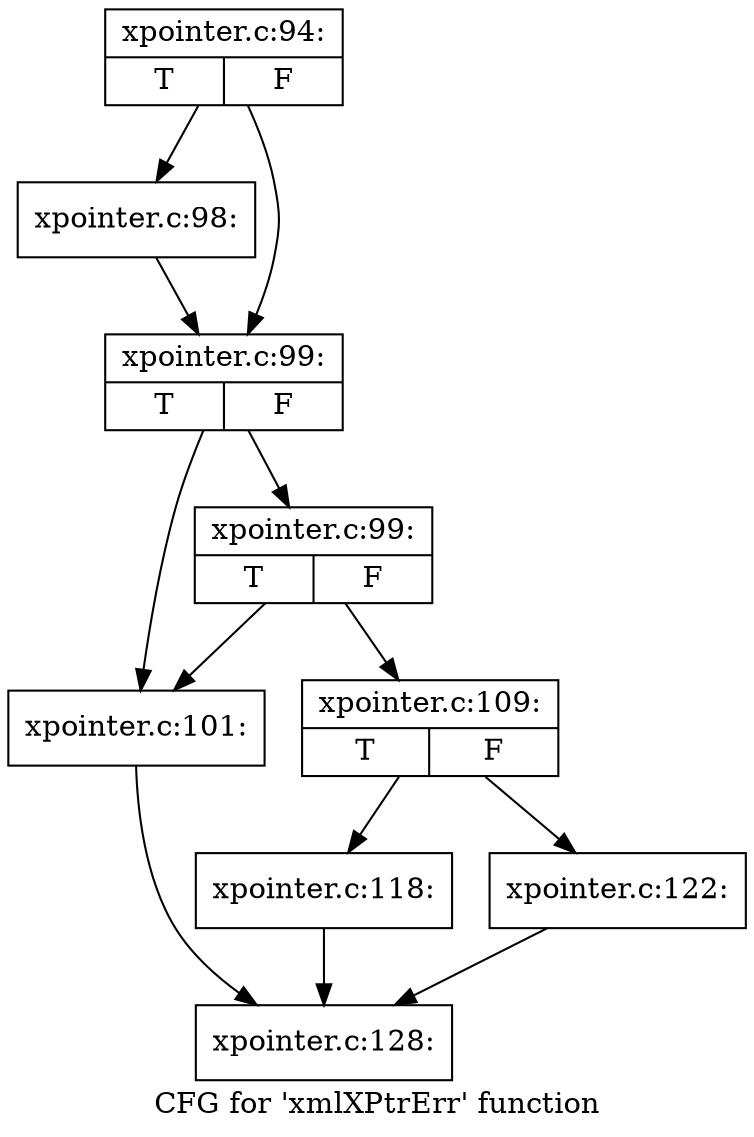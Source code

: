 digraph "CFG for 'xmlXPtrErr' function" {
	label="CFG for 'xmlXPtrErr' function";

	Node0x55f69053a8d0 [shape=record,label="{xpointer.c:94:|{<s0>T|<s1>F}}"];
	Node0x55f69053a8d0 -> Node0x55f6904dfe60;
	Node0x55f69053a8d0 -> Node0x55f6904dfeb0;
	Node0x55f6904dfe60 [shape=record,label="{xpointer.c:98:}"];
	Node0x55f6904dfe60 -> Node0x55f6904dfeb0;
	Node0x55f6904dfeb0 [shape=record,label="{xpointer.c:99:|{<s0>T|<s1>F}}"];
	Node0x55f6904dfeb0 -> Node0x55f6904e03d0;
	Node0x55f6904dfeb0 -> Node0x55f6904e0470;
	Node0x55f6904e0470 [shape=record,label="{xpointer.c:99:|{<s0>T|<s1>F}}"];
	Node0x55f6904e0470 -> Node0x55f6904e03d0;
	Node0x55f6904e0470 -> Node0x55f6904e0420;
	Node0x55f6904e03d0 [shape=record,label="{xpointer.c:101:}"];
	Node0x55f6904e03d0 -> Node0x55f6904e4300;
	Node0x55f6904e0420 [shape=record,label="{xpointer.c:109:|{<s0>T|<s1>F}}"];
	Node0x55f6904e0420 -> Node0x55f6904e42b0;
	Node0x55f6904e0420 -> Node0x55f6904e4350;
	Node0x55f6904e42b0 [shape=record,label="{xpointer.c:118:}"];
	Node0x55f6904e42b0 -> Node0x55f6904e4300;
	Node0x55f6904e4350 [shape=record,label="{xpointer.c:122:}"];
	Node0x55f6904e4350 -> Node0x55f6904e4300;
	Node0x55f6904e4300 [shape=record,label="{xpointer.c:128:}"];
}
